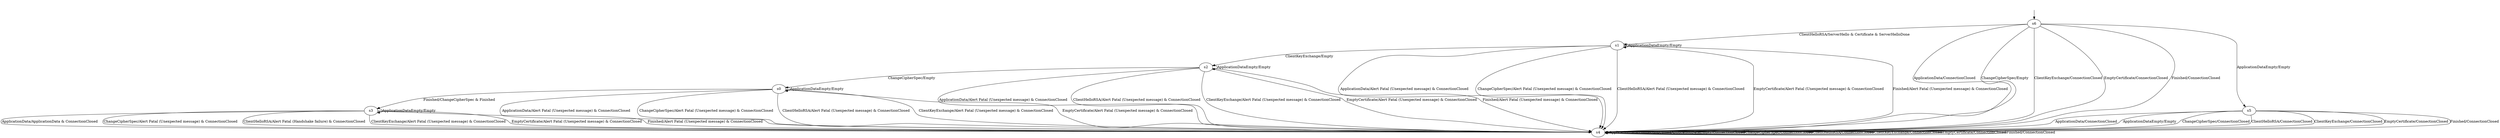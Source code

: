 digraph {
6 [label="s6"]
0 [label="s0"]
1 [label="s1"]
2 [label="s2"]
3 [label="s3"]
4 [label="s4"]
5 [label="s5"]
6 -> 4 [label="ApplicationData/ConnectionClosed"]
6 -> 5 [label="ApplicationDataEmpty/Empty"]
6 -> 4 [label="ChangeCipherSpec/Empty"]
6 -> 1 [label="ClientHelloRSA/ServerHello & Certificate & ServerHelloDone"]
6 -> 4 [label="ClientKeyExchange/ConnectionClosed"]
6 -> 4 [label="EmptyCertificate/ConnectionClosed"]
6 -> 4 [label="Finished/ConnectionClosed"]
0 -> 4 [label="ApplicationData/Alert Fatal (Unexpected message) & ConnectionClosed"]
0 -> 0 [label="ApplicationDataEmpty/Empty"]
0 -> 4 [label="ChangeCipherSpec/Alert Fatal (Unexpected message) & ConnectionClosed"]
0 -> 4 [label="ClientHelloRSA/Alert Fatal (Unexpected message) & ConnectionClosed"]
0 -> 4 [label="ClientKeyExchange/Alert Fatal (Unexpected message) & ConnectionClosed"]
0 -> 4 [label="EmptyCertificate/Alert Fatal (Unexpected message) & ConnectionClosed"]
0 -> 3 [label="Finished/ChangeCipherSpec & Finished"]
1 -> 4 [label="ApplicationData/Alert Fatal (Unexpected message) & ConnectionClosed"]
1 -> 1 [label="ApplicationDataEmpty/Empty"]
1 -> 4 [label="ChangeCipherSpec/Alert Fatal (Unexpected message) & ConnectionClosed"]
1 -> 4 [label="ClientHelloRSA/Alert Fatal (Unexpected message) & ConnectionClosed"]
1 -> 2 [label="ClientKeyExchange/Empty"]
1 -> 4 [label="EmptyCertificate/Alert Fatal (Unexpected message) & ConnectionClosed"]
1 -> 4 [label="Finished/Alert Fatal (Unexpected message) & ConnectionClosed"]
2 -> 4 [label="ApplicationData/Alert Fatal (Unexpected message) & ConnectionClosed"]
2 -> 2 [label="ApplicationDataEmpty/Empty"]
2 -> 0 [label="ChangeCipherSpec/Empty"]
2 -> 4 [label="ClientHelloRSA/Alert Fatal (Unexpected message) & ConnectionClosed"]
2 -> 4 [label="ClientKeyExchange/Alert Fatal (Unexpected message) & ConnectionClosed"]
2 -> 4 [label="EmptyCertificate/Alert Fatal (Unexpected message) & ConnectionClosed"]
2 -> 4 [label="Finished/Alert Fatal (Unexpected message) & ConnectionClosed"]
3 -> 4 [label="ApplicationData/ApplicationData & ConnectionClosed"]
3 -> 3 [label="ApplicationDataEmpty/Empty"]
3 -> 4 [label="ChangeCipherSpec/Alert Fatal (Unexpected message) & ConnectionClosed"]
3 -> 4 [label="ClientHelloRSA/Alert Fatal (Handshake failure) & ConnectionClosed"]
3 -> 4 [label="ClientKeyExchange/Alert Fatal (Unexpected message) & ConnectionClosed"]
3 -> 4 [label="EmptyCertificate/Alert Fatal (Unexpected message) & ConnectionClosed"]
3 -> 4 [label="Finished/Alert Fatal (Unexpected message) & ConnectionClosed"]
4 -> 4 [label="ApplicationData/ConnectionClosed"]
4 -> 4 [label="ApplicationDataEmpty/ConnectionClosed"]
4 -> 4 [label="ChangeCipherSpec/ConnectionClosed"]
4 -> 4 [label="ClientHelloRSA/ConnectionClosed"]
4 -> 4 [label="ClientKeyExchange/ConnectionClosed"]
4 -> 4 [label="EmptyCertificate/ConnectionClosed"]
4 -> 4 [label="Finished/ConnectionClosed"]
5 -> 4 [label="ApplicationData/ConnectionClosed"]
5 -> 4 [label="ApplicationDataEmpty/Empty"]
5 -> 4 [label="ChangeCipherSpec/ConnectionClosed"]
5 -> 4 [label="ClientHelloRSA/ConnectionClosed"]
5 -> 4 [label="ClientKeyExchange/ConnectionClosed"]
5 -> 4 [label="EmptyCertificate/ConnectionClosed"]
5 -> 4 [label="Finished/ConnectionClosed"]
__start0 [label="", shape=none];
__start0 -> 6  [label=""];
}
